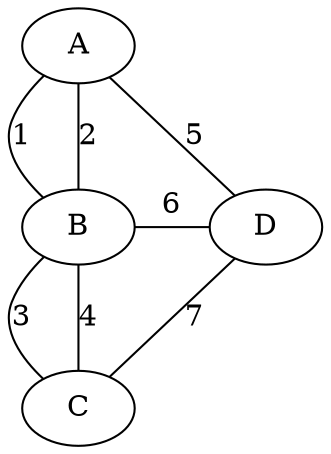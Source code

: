 
graph koenigsberger {
    A -- B [label=1, constraint=false];
    A -- B [label=2];
    B -- C [label=3, constraint=false];
    B -- C [label=4];
    A -- D [label=5, constraint=false];
    B -- D [label=6 constraint=false];
    C -- D [label=7 constraint=false];
    { rank=same;
        B;
        D;
    }
}